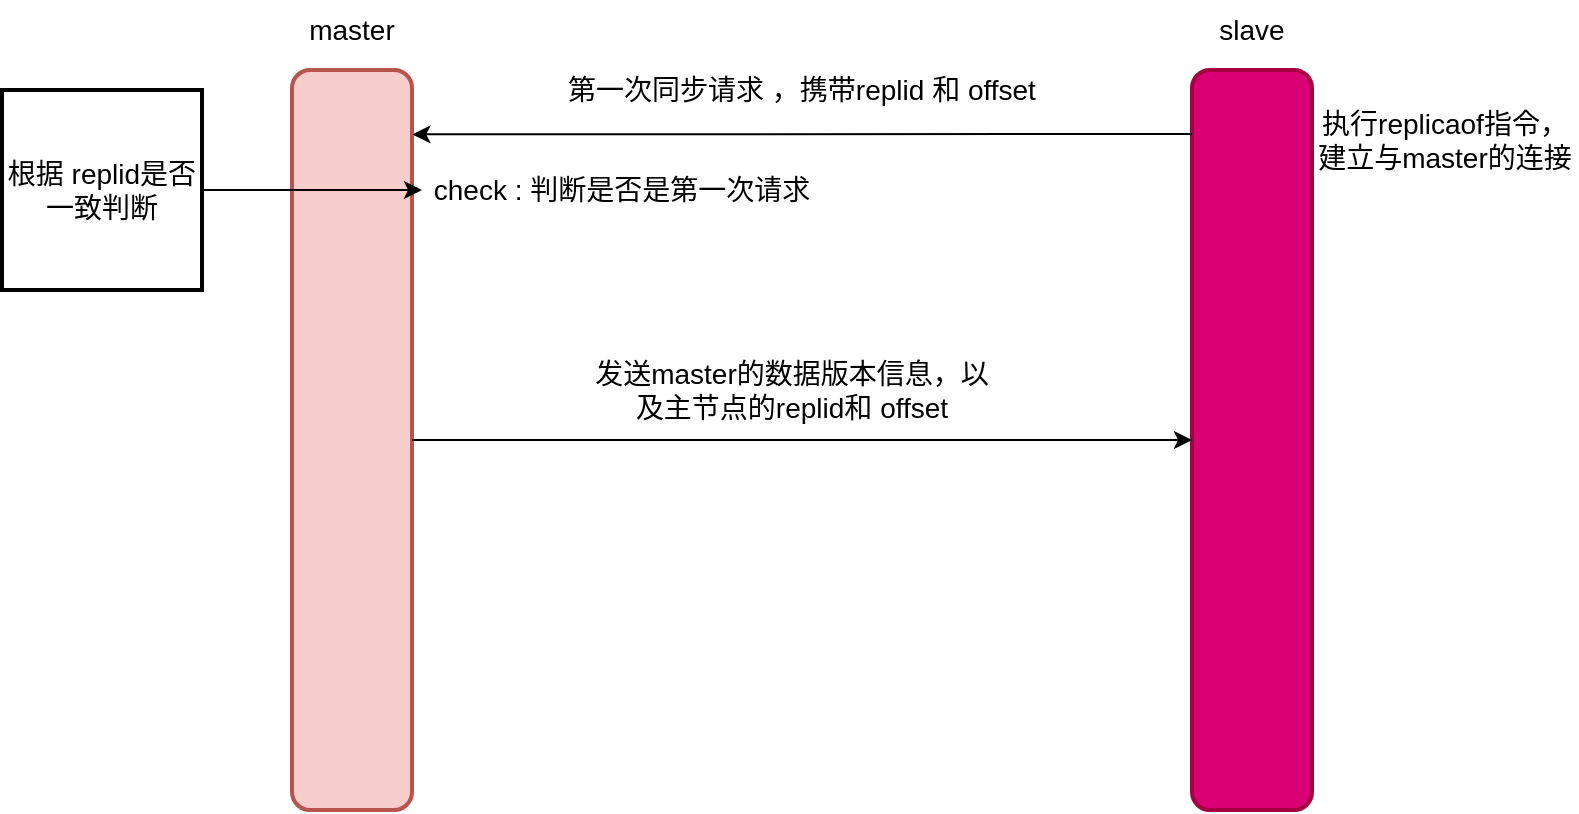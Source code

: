<mxfile version="19.0.0" type="github">
  <diagram id="phryAcwlw3nnG8GdXJYX" name="第 1 页">
    <mxGraphModel dx="1038" dy="615" grid="1" gridSize="10" guides="1" tooltips="1" connect="1" arrows="1" fold="1" page="1" pageScale="1" pageWidth="827" pageHeight="1169" math="0" shadow="0">
      <root>
        <mxCell id="0" />
        <mxCell id="1" parent="0" />
        <mxCell id="_aRrDsJGosdm1hCMZiZL-1" value="" style="rounded=1;whiteSpace=wrap;html=1;rotation=90;strokeWidth=2;fillColor=#f8cecc;strokeColor=#b85450;" vertex="1" parent="1">
          <mxGeometry x="30" y="310" width="370" height="60" as="geometry" />
        </mxCell>
        <mxCell id="_aRrDsJGosdm1hCMZiZL-2" value="" style="rounded=1;whiteSpace=wrap;html=1;rotation=90;strokeWidth=2;fillColor=#d80073;fontColor=#ffffff;strokeColor=#A50040;" vertex="1" parent="1">
          <mxGeometry x="480" y="310" width="370" height="60" as="geometry" />
        </mxCell>
        <mxCell id="_aRrDsJGosdm1hCMZiZL-3" value="master" style="text;html=1;strokeColor=none;fillColor=none;align=center;verticalAlign=middle;whiteSpace=wrap;rounded=0;fontSize=14;" vertex="1" parent="1">
          <mxGeometry x="185" y="120" width="60" height="30" as="geometry" />
        </mxCell>
        <mxCell id="_aRrDsJGosdm1hCMZiZL-4" value="slave" style="text;html=1;strokeColor=none;fillColor=none;align=center;verticalAlign=middle;whiteSpace=wrap;rounded=0;strokeWidth=2;fontSize=14;" vertex="1" parent="1">
          <mxGeometry x="635" y="120" width="60" height="30" as="geometry" />
        </mxCell>
        <mxCell id="_aRrDsJGosdm1hCMZiZL-21" value="" style="group" vertex="1" connectable="0" parent="1">
          <mxGeometry x="360" y="150" width="210" height="30" as="geometry" />
        </mxCell>
        <mxCell id="_aRrDsJGosdm1hCMZiZL-22" value="" style="group" vertex="1" connectable="0" parent="_aRrDsJGosdm1hCMZiZL-21">
          <mxGeometry width="210" height="30" as="geometry" />
        </mxCell>
        <mxCell id="_aRrDsJGosdm1hCMZiZL-6" style="edgeStyle=orthogonalEdgeStyle;rounded=0;orthogonalLoop=1;jettySize=auto;html=1;entryX=0.087;entryY=-0.003;entryDx=0;entryDy=0;fontSize=14;entryPerimeter=0;" edge="1" parent="_aRrDsJGosdm1hCMZiZL-22" target="_aRrDsJGosdm1hCMZiZL-1">
          <mxGeometry relative="1" as="geometry">
            <mxPoint x="275" y="37" as="sourcePoint" />
            <Array as="points">
              <mxPoint x="275" y="37" />
            </Array>
          </mxGeometry>
        </mxCell>
        <mxCell id="_aRrDsJGosdm1hCMZiZL-7" value="第一次同步请求 ，携带replid 和 offset" style="text;html=1;strokeColor=none;fillColor=none;align=center;verticalAlign=middle;whiteSpace=wrap;rounded=0;fontSize=14;" vertex="1" parent="_aRrDsJGosdm1hCMZiZL-22">
          <mxGeometry x="-50" width="260" height="30" as="geometry" />
        </mxCell>
        <mxCell id="_aRrDsJGosdm1hCMZiZL-36" value="check : 判断是否是第一次请求" style="text;html=1;strokeColor=none;fillColor=none;align=center;verticalAlign=middle;whiteSpace=wrap;rounded=0;fontSize=14;" vertex="1" parent="1">
          <mxGeometry x="250" y="200" width="200" height="30" as="geometry" />
        </mxCell>
        <mxCell id="_aRrDsJGosdm1hCMZiZL-38" style="edgeStyle=orthogonalEdgeStyle;rounded=0;orthogonalLoop=1;jettySize=auto;html=1;entryX=0;entryY=0.5;entryDx=0;entryDy=0;fontSize=14;" edge="1" parent="1" source="_aRrDsJGosdm1hCMZiZL-37" target="_aRrDsJGosdm1hCMZiZL-36">
          <mxGeometry relative="1" as="geometry" />
        </mxCell>
        <mxCell id="_aRrDsJGosdm1hCMZiZL-37" value="根据 replid是否一致判断" style="whiteSpace=wrap;html=1;aspect=fixed;fontSize=14;strokeWidth=2;" vertex="1" parent="1">
          <mxGeometry x="40" y="165" width="100" height="100" as="geometry" />
        </mxCell>
        <mxCell id="_aRrDsJGosdm1hCMZiZL-39" value="执行replicaof指令，建立与master的连接" style="text;html=1;strokeColor=none;fillColor=none;align=center;verticalAlign=middle;whiteSpace=wrap;rounded=0;fontSize=14;" vertex="1" parent="1">
          <mxGeometry x="695" y="160" width="132.5" height="60" as="geometry" />
        </mxCell>
        <mxCell id="_aRrDsJGosdm1hCMZiZL-44" value="" style="group" vertex="1" connectable="0" parent="1">
          <mxGeometry x="330" y="300" width="210" height="30" as="geometry" />
        </mxCell>
        <mxCell id="_aRrDsJGosdm1hCMZiZL-45" value="" style="group" vertex="1" connectable="0" parent="_aRrDsJGosdm1hCMZiZL-44">
          <mxGeometry width="210" height="30" as="geometry" />
        </mxCell>
        <mxCell id="_aRrDsJGosdm1hCMZiZL-43" style="edgeStyle=orthogonalEdgeStyle;rounded=0;orthogonalLoop=1;jettySize=auto;html=1;entryX=0.5;entryY=1;entryDx=0;entryDy=0;fontSize=14;" edge="1" parent="_aRrDsJGosdm1hCMZiZL-45" source="_aRrDsJGosdm1hCMZiZL-1" target="_aRrDsJGosdm1hCMZiZL-2">
          <mxGeometry relative="1" as="geometry" />
        </mxCell>
        <mxCell id="_aRrDsJGosdm1hCMZiZL-41" value="发送master的数据版本信息，以及主节点的replid和 offset" style="text;html=1;strokeColor=none;fillColor=none;align=center;verticalAlign=middle;whiteSpace=wrap;rounded=0;fontSize=14;" vertex="1" parent="_aRrDsJGosdm1hCMZiZL-45">
          <mxGeometry width="210" height="30" as="geometry" />
        </mxCell>
      </root>
    </mxGraphModel>
  </diagram>
</mxfile>
